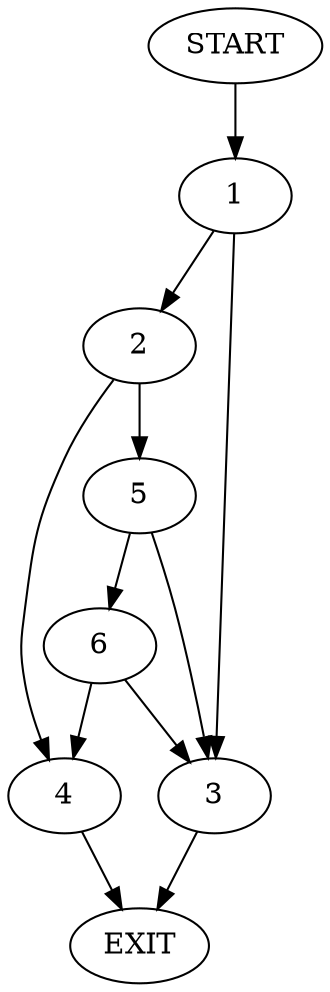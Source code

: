 digraph {
0 [label="START"]
7 [label="EXIT"]
0 -> 1
1 -> 2
1 -> 3
2 -> 4
2 -> 5
3 -> 7
5 -> 3
5 -> 6
4 -> 7
6 -> 3
6 -> 4
}
